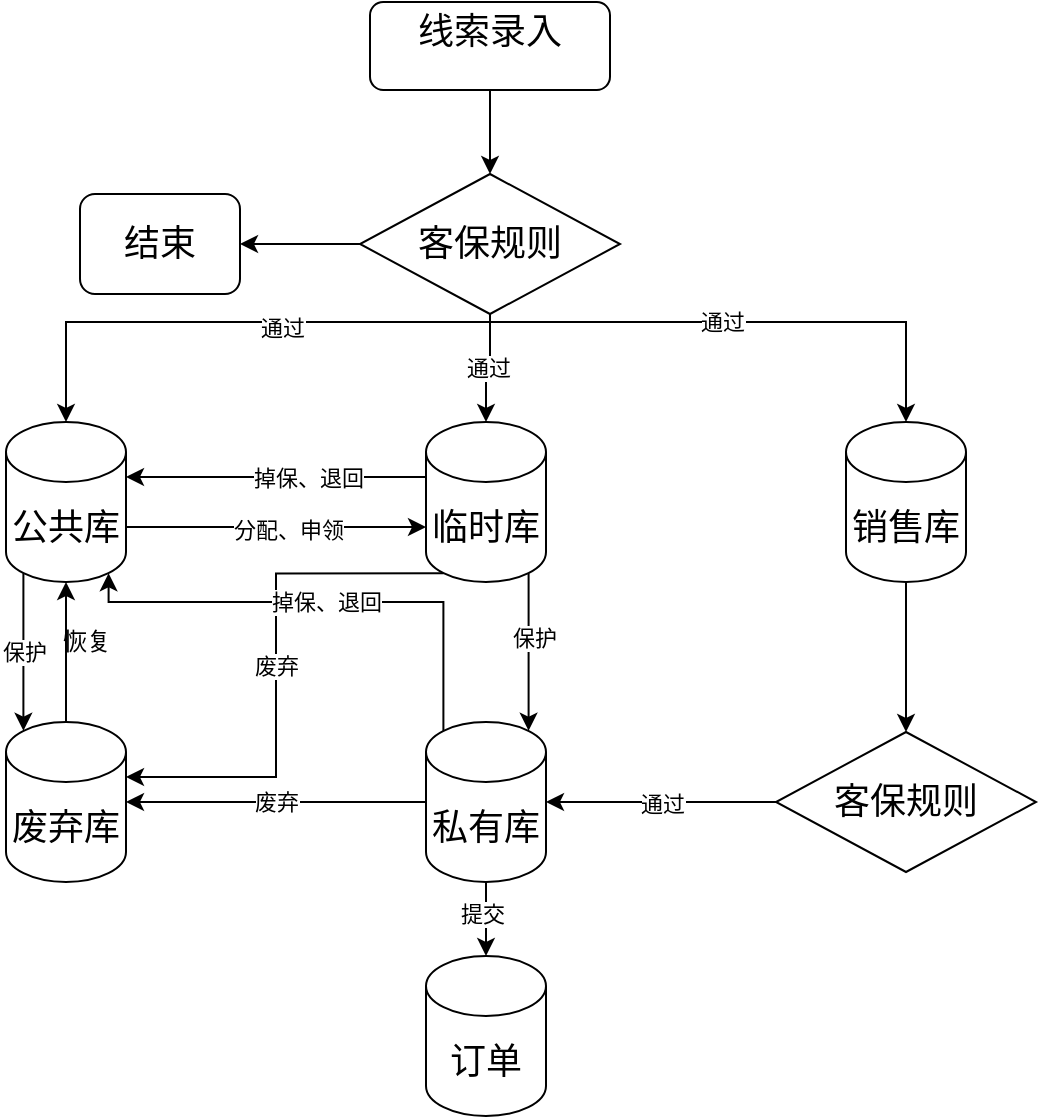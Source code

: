<mxfile version="14.2.5" type="github">
  <diagram id="C5RBs43oDa-KdzZeNtuy" name="Page-1">
    <mxGraphModel dx="1704" dy="462" grid="1" gridSize="10" guides="1" tooltips="1" connect="1" arrows="1" fold="1" page="1" pageScale="1" pageWidth="827" pageHeight="1169" math="0" shadow="0">
      <root>
        <mxCell id="WIyWlLk6GJQsqaUBKTNV-0" />
        <mxCell id="WIyWlLk6GJQsqaUBKTNV-1" parent="WIyWlLk6GJQsqaUBKTNV-0" />
        <mxCell id="jUqd8RzEbhDObsrwQc3A-8" style="edgeStyle=orthogonalEdgeStyle;rounded=0;orthogonalLoop=1;jettySize=auto;html=1;exitX=0.5;exitY=1;exitDx=0;exitDy=0;entryX=0.5;entryY=0;entryDx=0;entryDy=0;" edge="1" parent="WIyWlLk6GJQsqaUBKTNV-1" source="WIyWlLk6GJQsqaUBKTNV-3" target="jUqd8RzEbhDObsrwQc3A-3">
          <mxGeometry relative="1" as="geometry" />
        </mxCell>
        <mxCell id="WIyWlLk6GJQsqaUBKTNV-3" value="&lt;div style=&quot;text-align: justify&quot;&gt;&lt;font style=&quot;font-size: 18px&quot;&gt;线索录入&lt;/font&gt;&lt;/div&gt;&lt;div style=&quot;text-align: justify&quot;&gt;&lt;br&gt;&lt;/div&gt;" style="rounded=1;whiteSpace=wrap;html=1;fontSize=12;glass=0;strokeWidth=1;shadow=0;align=center;" parent="WIyWlLk6GJQsqaUBKTNV-1" vertex="1">
          <mxGeometry x="182" y="160" width="120" height="44" as="geometry" />
        </mxCell>
        <mxCell id="jUqd8RzEbhDObsrwQc3A-54" style="edgeStyle=orthogonalEdgeStyle;rounded=0;orthogonalLoop=1;jettySize=auto;html=1;exitX=0.5;exitY=1;exitDx=0;exitDy=0;exitPerimeter=0;entryX=0.5;entryY=0;entryDx=0;entryDy=0;" edge="1" parent="WIyWlLk6GJQsqaUBKTNV-1" source="jUqd8RzEbhDObsrwQc3A-2" target="jUqd8RzEbhDObsrwQc3A-53">
          <mxGeometry relative="1" as="geometry" />
        </mxCell>
        <mxCell id="jUqd8RzEbhDObsrwQc3A-2" value="&lt;font style=&quot;font-size: 18px&quot;&gt;销售库&lt;/font&gt;" style="shape=cylinder3;whiteSpace=wrap;html=1;boundedLbl=1;backgroundOutline=1;size=15;" vertex="1" parent="WIyWlLk6GJQsqaUBKTNV-1">
          <mxGeometry x="420" y="370" width="60" height="80" as="geometry" />
        </mxCell>
        <mxCell id="jUqd8RzEbhDObsrwQc3A-11" value="通过" style="edgeStyle=orthogonalEdgeStyle;rounded=0;orthogonalLoop=1;jettySize=auto;html=1;entryX=0.5;entryY=0;entryDx=0;entryDy=0;entryPerimeter=0;" edge="1" parent="WIyWlLk6GJQsqaUBKTNV-1" source="jUqd8RzEbhDObsrwQc3A-3" target="jUqd8RzEbhDObsrwQc3A-4">
          <mxGeometry relative="1" as="geometry" />
        </mxCell>
        <mxCell id="jUqd8RzEbhDObsrwQc3A-13" style="edgeStyle=orthogonalEdgeStyle;rounded=0;orthogonalLoop=1;jettySize=auto;html=1;entryX=0.5;entryY=0;entryDx=0;entryDy=0;entryPerimeter=0;exitX=0.5;exitY=1;exitDx=0;exitDy=0;" edge="1" parent="WIyWlLk6GJQsqaUBKTNV-1" source="jUqd8RzEbhDObsrwQc3A-3" target="jUqd8RzEbhDObsrwQc3A-5">
          <mxGeometry relative="1" as="geometry">
            <Array as="points">
              <mxPoint x="242" y="320" />
              <mxPoint x="30" y="320" />
            </Array>
          </mxGeometry>
        </mxCell>
        <mxCell id="jUqd8RzEbhDObsrwQc3A-15" value="通过" style="edgeLabel;html=1;align=center;verticalAlign=middle;resizable=0;points=[];" vertex="1" connectable="0" parent="jUqd8RzEbhDObsrwQc3A-13">
          <mxGeometry x="-0.183" y="3" relative="1" as="geometry">
            <mxPoint as="offset" />
          </mxGeometry>
        </mxCell>
        <mxCell id="jUqd8RzEbhDObsrwQc3A-19" style="edgeStyle=orthogonalEdgeStyle;rounded=0;orthogonalLoop=1;jettySize=auto;html=1;entryX=1;entryY=0.5;entryDx=0;entryDy=0;" edge="1" parent="WIyWlLk6GJQsqaUBKTNV-1" source="jUqd8RzEbhDObsrwQc3A-3" target="jUqd8RzEbhDObsrwQc3A-18">
          <mxGeometry relative="1" as="geometry" />
        </mxCell>
        <mxCell id="jUqd8RzEbhDObsrwQc3A-21" style="edgeStyle=orthogonalEdgeStyle;rounded=0;orthogonalLoop=1;jettySize=auto;html=1;entryX=0.5;entryY=0;entryDx=0;entryDy=0;entryPerimeter=0;" edge="1" parent="WIyWlLk6GJQsqaUBKTNV-1" source="jUqd8RzEbhDObsrwQc3A-3" target="jUqd8RzEbhDObsrwQc3A-2">
          <mxGeometry relative="1" as="geometry">
            <Array as="points">
              <mxPoint x="242" y="320" />
              <mxPoint x="450" y="320" />
            </Array>
          </mxGeometry>
        </mxCell>
        <mxCell id="jUqd8RzEbhDObsrwQc3A-22" value="通过" style="edgeLabel;html=1;align=center;verticalAlign=middle;resizable=0;points=[];" vertex="1" connectable="0" parent="jUqd8RzEbhDObsrwQc3A-21">
          <mxGeometry x="-0.083" relative="1" as="geometry">
            <mxPoint as="offset" />
          </mxGeometry>
        </mxCell>
        <mxCell id="jUqd8RzEbhDObsrwQc3A-3" value="&lt;font style=&quot;font-size: 18px&quot;&gt;客保规则&lt;/font&gt;" style="rhombus;whiteSpace=wrap;html=1;" vertex="1" parent="WIyWlLk6GJQsqaUBKTNV-1">
          <mxGeometry x="177" y="246" width="130" height="70" as="geometry" />
        </mxCell>
        <mxCell id="jUqd8RzEbhDObsrwQc3A-31" style="edgeStyle=orthogonalEdgeStyle;rounded=0;orthogonalLoop=1;jettySize=auto;html=1;exitX=0;exitY=0;exitDx=0;exitDy=27.5;exitPerimeter=0;entryX=1;entryY=0;entryDx=0;entryDy=27.5;entryPerimeter=0;" edge="1" parent="WIyWlLk6GJQsqaUBKTNV-1" source="jUqd8RzEbhDObsrwQc3A-4" target="jUqd8RzEbhDObsrwQc3A-5">
          <mxGeometry relative="1" as="geometry" />
        </mxCell>
        <mxCell id="jUqd8RzEbhDObsrwQc3A-33" value="掉保、退回" style="edgeLabel;html=1;align=center;verticalAlign=middle;resizable=0;points=[];" vertex="1" connectable="0" parent="jUqd8RzEbhDObsrwQc3A-31">
          <mxGeometry x="-0.213" relative="1" as="geometry">
            <mxPoint as="offset" />
          </mxGeometry>
        </mxCell>
        <mxCell id="jUqd8RzEbhDObsrwQc3A-46" style="edgeStyle=orthogonalEdgeStyle;rounded=0;orthogonalLoop=1;jettySize=auto;html=1;exitX=0.855;exitY=1;exitDx=0;exitDy=-4.35;exitPerimeter=0;entryX=0.855;entryY=0;entryDx=0;entryDy=4.35;entryPerimeter=0;" edge="1" parent="WIyWlLk6GJQsqaUBKTNV-1" source="jUqd8RzEbhDObsrwQc3A-4" target="jUqd8RzEbhDObsrwQc3A-6">
          <mxGeometry relative="1" as="geometry" />
        </mxCell>
        <mxCell id="jUqd8RzEbhDObsrwQc3A-47" value="保护" style="edgeLabel;html=1;align=center;verticalAlign=middle;resizable=0;points=[];" vertex="1" connectable="0" parent="jUqd8RzEbhDObsrwQc3A-46">
          <mxGeometry x="-0.178" y="2" relative="1" as="geometry">
            <mxPoint as="offset" />
          </mxGeometry>
        </mxCell>
        <mxCell id="jUqd8RzEbhDObsrwQc3A-49" value="废弃" style="edgeStyle=orthogonalEdgeStyle;rounded=0;orthogonalLoop=1;jettySize=auto;html=1;exitX=0.145;exitY=1;exitDx=0;exitDy=-4.35;exitPerimeter=0;entryX=1;entryY=0;entryDx=0;entryDy=27.5;entryPerimeter=0;" edge="1" parent="WIyWlLk6GJQsqaUBKTNV-1" source="jUqd8RzEbhDObsrwQc3A-4" target="jUqd8RzEbhDObsrwQc3A-25">
          <mxGeometry relative="1" as="geometry" />
        </mxCell>
        <mxCell id="jUqd8RzEbhDObsrwQc3A-4" value="&lt;font style=&quot;font-size: 18px&quot;&gt;临时库&lt;/font&gt;" style="shape=cylinder3;whiteSpace=wrap;html=1;boundedLbl=1;backgroundOutline=1;size=15;" vertex="1" parent="WIyWlLk6GJQsqaUBKTNV-1">
          <mxGeometry x="210" y="370" width="60" height="80" as="geometry" />
        </mxCell>
        <mxCell id="jUqd8RzEbhDObsrwQc3A-32" style="edgeStyle=orthogonalEdgeStyle;rounded=0;orthogonalLoop=1;jettySize=auto;html=1;exitX=1;exitY=0;exitDx=0;exitDy=52.5;exitPerimeter=0;entryX=0;entryY=0;entryDx=0;entryDy=52.5;entryPerimeter=0;" edge="1" parent="WIyWlLk6GJQsqaUBKTNV-1" source="jUqd8RzEbhDObsrwQc3A-5" target="jUqd8RzEbhDObsrwQc3A-4">
          <mxGeometry relative="1" as="geometry" />
        </mxCell>
        <mxCell id="jUqd8RzEbhDObsrwQc3A-45" value="分配、申领" style="edgeLabel;html=1;align=center;verticalAlign=middle;resizable=0;points=[];" vertex="1" connectable="0" parent="jUqd8RzEbhDObsrwQc3A-32">
          <mxGeometry x="0.08" relative="1" as="geometry">
            <mxPoint y="1" as="offset" />
          </mxGeometry>
        </mxCell>
        <mxCell id="jUqd8RzEbhDObsrwQc3A-35" value="保护" style="edgeStyle=orthogonalEdgeStyle;rounded=0;orthogonalLoop=1;jettySize=auto;html=1;exitX=0.145;exitY=1;exitDx=0;exitDy=-4.35;exitPerimeter=0;entryX=0.145;entryY=0;entryDx=0;entryDy=4.35;entryPerimeter=0;" edge="1" parent="WIyWlLk6GJQsqaUBKTNV-1" source="jUqd8RzEbhDObsrwQc3A-5" target="jUqd8RzEbhDObsrwQc3A-25">
          <mxGeometry relative="1" as="geometry" />
        </mxCell>
        <mxCell id="jUqd8RzEbhDObsrwQc3A-5" value="&lt;font style=&quot;font-size: 18px&quot;&gt;公共库&lt;/font&gt;" style="shape=cylinder3;whiteSpace=wrap;html=1;boundedLbl=1;backgroundOutline=1;size=15;" vertex="1" parent="WIyWlLk6GJQsqaUBKTNV-1">
          <mxGeometry y="370" width="60" height="80" as="geometry" />
        </mxCell>
        <mxCell id="jUqd8RzEbhDObsrwQc3A-48" value="掉保、退回" style="edgeStyle=orthogonalEdgeStyle;rounded=0;orthogonalLoop=1;jettySize=auto;html=1;exitX=0.145;exitY=0;exitDx=0;exitDy=4.35;exitPerimeter=0;entryX=0.855;entryY=1;entryDx=0;entryDy=-4.35;entryPerimeter=0;" edge="1" parent="WIyWlLk6GJQsqaUBKTNV-1" source="jUqd8RzEbhDObsrwQc3A-6" target="jUqd8RzEbhDObsrwQc3A-5">
          <mxGeometry relative="1" as="geometry">
            <Array as="points">
              <mxPoint x="219" y="460" />
              <mxPoint x="51" y="460" />
            </Array>
          </mxGeometry>
        </mxCell>
        <mxCell id="jUqd8RzEbhDObsrwQc3A-50" value="废弃" style="edgeStyle=orthogonalEdgeStyle;rounded=0;orthogonalLoop=1;jettySize=auto;html=1;exitX=0;exitY=0.5;exitDx=0;exitDy=0;exitPerimeter=0;entryX=1;entryY=0.5;entryDx=0;entryDy=0;entryPerimeter=0;" edge="1" parent="WIyWlLk6GJQsqaUBKTNV-1" source="jUqd8RzEbhDObsrwQc3A-6" target="jUqd8RzEbhDObsrwQc3A-25">
          <mxGeometry relative="1" as="geometry" />
        </mxCell>
        <mxCell id="jUqd8RzEbhDObsrwQc3A-6" value="&lt;span style=&quot;font-size: 18px&quot;&gt;私有库&lt;/span&gt;" style="shape=cylinder3;whiteSpace=wrap;html=1;boundedLbl=1;backgroundOutline=1;size=15;" vertex="1" parent="WIyWlLk6GJQsqaUBKTNV-1">
          <mxGeometry x="210" y="520" width="60" height="80" as="geometry" />
        </mxCell>
        <mxCell id="jUqd8RzEbhDObsrwQc3A-18" value="&lt;font style=&quot;font-size: 18px&quot;&gt;结束&lt;/font&gt;" style="rounded=1;whiteSpace=wrap;html=1;" vertex="1" parent="WIyWlLk6GJQsqaUBKTNV-1">
          <mxGeometry x="37" y="256" width="80" height="50" as="geometry" />
        </mxCell>
        <mxCell id="jUqd8RzEbhDObsrwQc3A-43" style="edgeStyle=orthogonalEdgeStyle;rounded=0;orthogonalLoop=1;jettySize=auto;html=1;exitX=0.5;exitY=1;exitDx=0;exitDy=0;exitPerimeter=0;entryX=0.5;entryY=0;entryDx=0;entryDy=0;entryPerimeter=0;" edge="1" parent="WIyWlLk6GJQsqaUBKTNV-1" source="jUqd8RzEbhDObsrwQc3A-6" target="jUqd8RzEbhDObsrwQc3A-42">
          <mxGeometry relative="1" as="geometry" />
        </mxCell>
        <mxCell id="jUqd8RzEbhDObsrwQc3A-51" value="提交" style="edgeLabel;html=1;align=center;verticalAlign=middle;resizable=0;points=[];" vertex="1" connectable="0" parent="jUqd8RzEbhDObsrwQc3A-43">
          <mxGeometry x="-0.171" y="-2" relative="1" as="geometry">
            <mxPoint as="offset" />
          </mxGeometry>
        </mxCell>
        <mxCell id="jUqd8RzEbhDObsrwQc3A-52" value="" style="edgeStyle=orthogonalEdgeStyle;rounded=0;orthogonalLoop=1;jettySize=auto;html=1;exitX=0.5;exitY=0;exitDx=0;exitDy=0;exitPerimeter=0;entryX=0.5;entryY=1;entryDx=0;entryDy=0;entryPerimeter=0;" edge="1" parent="WIyWlLk6GJQsqaUBKTNV-1">
          <mxGeometry relative="1" as="geometry">
            <mxPoint x="30" y="520" as="sourcePoint" />
            <mxPoint x="30" y="450" as="targetPoint" />
            <Array as="points">
              <mxPoint x="30" y="490" />
              <mxPoint x="30" y="490" />
            </Array>
          </mxGeometry>
        </mxCell>
        <mxCell id="jUqd8RzEbhDObsrwQc3A-25" value="&lt;font style=&quot;font-size: 18px&quot;&gt;废弃库&lt;/font&gt;" style="shape=cylinder3;whiteSpace=wrap;html=1;boundedLbl=1;backgroundOutline=1;size=15;" vertex="1" parent="WIyWlLk6GJQsqaUBKTNV-1">
          <mxGeometry y="520" width="60" height="80" as="geometry" />
        </mxCell>
        <mxCell id="jUqd8RzEbhDObsrwQc3A-42" value="&lt;span style=&quot;font-size: 18px&quot;&gt;订单&lt;/span&gt;" style="shape=cylinder3;whiteSpace=wrap;html=1;boundedLbl=1;backgroundOutline=1;size=15;" vertex="1" parent="WIyWlLk6GJQsqaUBKTNV-1">
          <mxGeometry x="210" y="637" width="60" height="80" as="geometry" />
        </mxCell>
        <mxCell id="jUqd8RzEbhDObsrwQc3A-55" style="edgeStyle=orthogonalEdgeStyle;rounded=0;orthogonalLoop=1;jettySize=auto;html=1;exitX=0;exitY=0.5;exitDx=0;exitDy=0;entryX=1;entryY=0.5;entryDx=0;entryDy=0;entryPerimeter=0;" edge="1" parent="WIyWlLk6GJQsqaUBKTNV-1" source="jUqd8RzEbhDObsrwQc3A-53" target="jUqd8RzEbhDObsrwQc3A-6">
          <mxGeometry relative="1" as="geometry" />
        </mxCell>
        <mxCell id="jUqd8RzEbhDObsrwQc3A-57" value="通过" style="edgeLabel;html=1;align=center;verticalAlign=middle;resizable=0;points=[];" vertex="1" connectable="0" parent="jUqd8RzEbhDObsrwQc3A-55">
          <mxGeometry x="-0.009" y="1" relative="1" as="geometry">
            <mxPoint as="offset" />
          </mxGeometry>
        </mxCell>
        <mxCell id="jUqd8RzEbhDObsrwQc3A-53" value="&lt;font style=&quot;font-size: 18px&quot;&gt;客保规则&lt;/font&gt;" style="rhombus;whiteSpace=wrap;html=1;" vertex="1" parent="WIyWlLk6GJQsqaUBKTNV-1">
          <mxGeometry x="385" y="525" width="130" height="70" as="geometry" />
        </mxCell>
        <mxCell id="jUqd8RzEbhDObsrwQc3A-58" value="恢复" style="text;html=1;align=center;verticalAlign=middle;resizable=0;points=[];autosize=1;" vertex="1" parent="WIyWlLk6GJQsqaUBKTNV-1">
          <mxGeometry x="20" y="470" width="40" height="20" as="geometry" />
        </mxCell>
      </root>
    </mxGraphModel>
  </diagram>
</mxfile>
